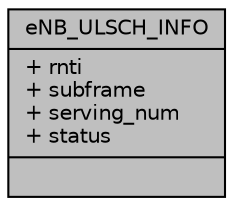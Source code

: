 digraph "eNB_ULSCH_INFO"
{
 // LATEX_PDF_SIZE
  edge [fontname="Helvetica",fontsize="10",labelfontname="Helvetica",labelfontsize="10"];
  node [fontname="Helvetica",fontsize="10",shape=record];
  Node1 [label="{eNB_ULSCH_INFO\n|+ rnti\l+ subframe\l+ serving_num\l+ status\l|}",height=0.2,width=0.4,color="black", fillcolor="grey75", style="filled", fontcolor="black",tooltip="temporary struct for ULSCH sched"];
}
